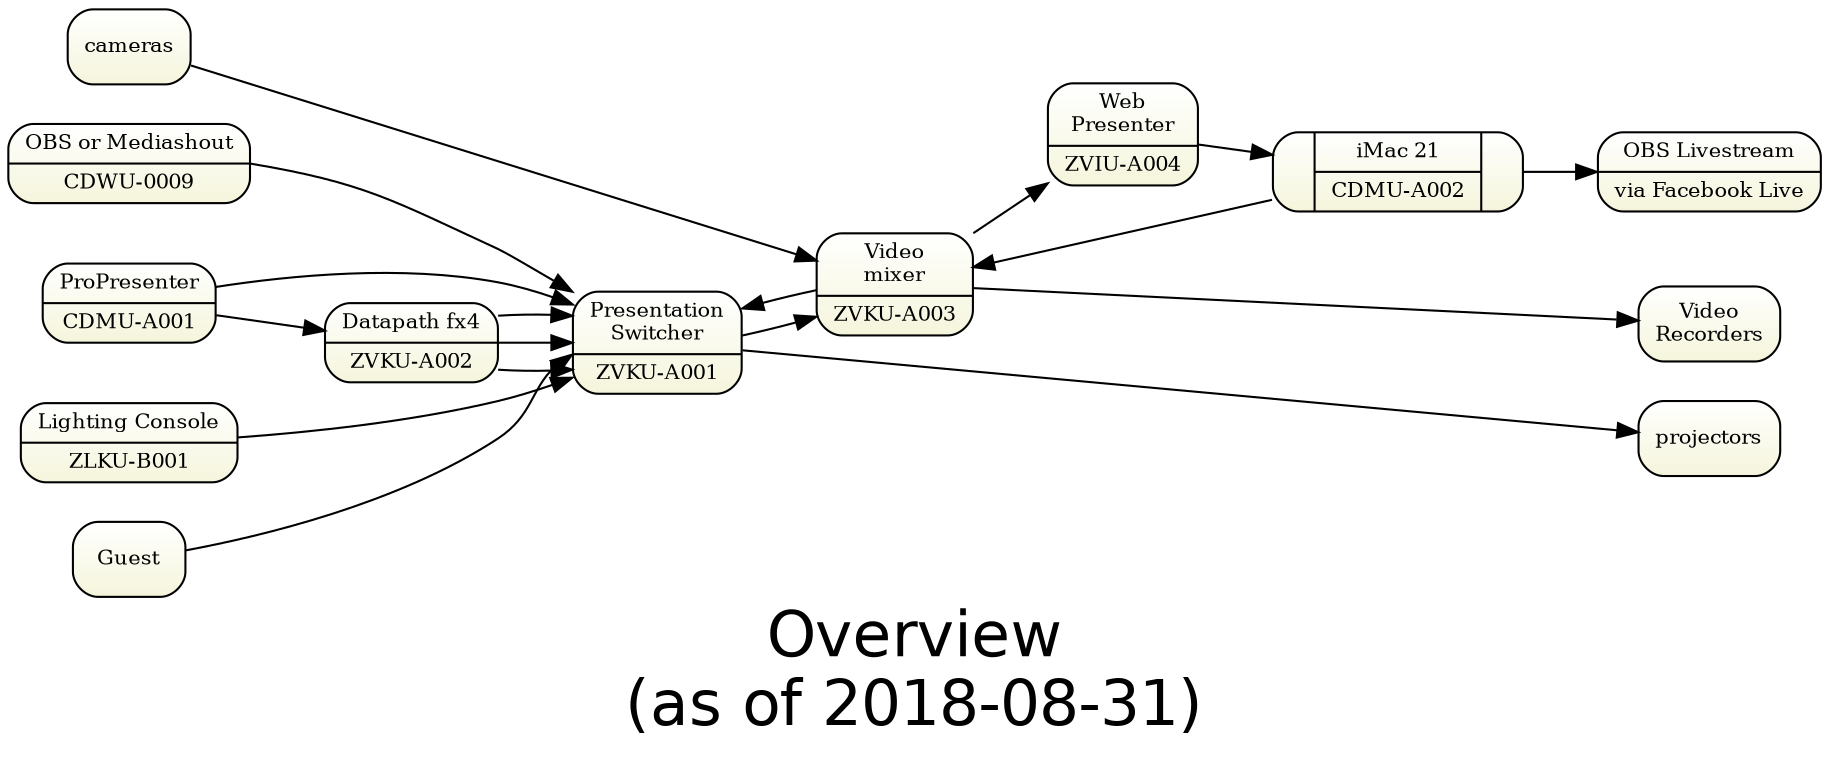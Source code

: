 digraph topology0 { 
graph [overlap = true, fontsize = 30, rankdir=LR 
      label="Overview\n(as of 2018-08-31)",
      fontname = Helvetica]

node [shape=Mrecord, tooltip="" , fontsize = 10, 
      fillcolor="white:beige" , style=filled  
      gradientangle=270]
      
pswitch [label="Presentation\nSwitcher|ZVKU-A001"]
rswitch [label="Video\nmixer|ZVKU-A003"]
    
cdwu0009 [label=" OBS or Mediashout|CDWU-0009 "]
cdmua001 [label=" ProPresenter|CDMU-A001 "]
cdmua002 [label="{|{iMac 21|CDMU-A002}| }"]

fx4 [label="Datapath fx4|ZVKU-A002"]
wp [label="Web\nPresenter|ZVIU-A004"]
cs40 [label="Lighting Console|ZLKU-B001"]
facebook [label=" OBS Livestream|via Facebook Live "]
recorders [label="Video\nRecorders"]

fx4:o1 -> pswitch:i1
fx4:o2 -> pswitch:i2
fx4:o3 -> pswitch:i3

cdmua001  -> fx4   
cdmua001 -> pswitch  

cdwu0009:hdmi -> pswitch:i5
 
guest [label=" Guest"]
guest:hdmi -> pswitch:i6

wp -> cdmua002 
cdmua002 -> rswitch
cdmua002 -> facebook

pswitch -> rswitch

rswitch -> pswitch
cameras -> rswitch
rswitch->wp
pswitch -> projectors
cs40 -> pswitch
rswitch -> recorders

{rank=same; facebook projectors recorders}
{rank=same; cameras cdmua001  guest cdwu0009 cs40 }


} 